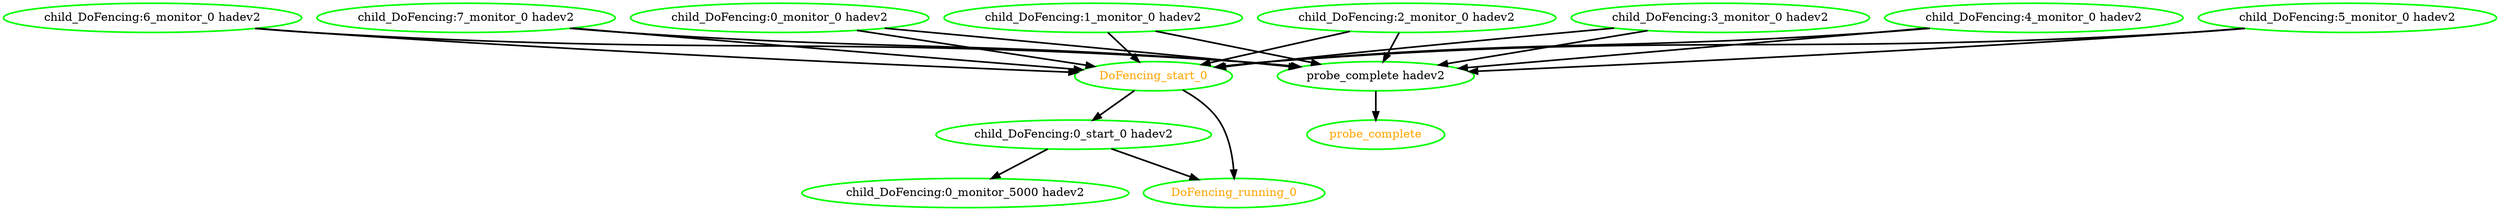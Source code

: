  digraph "g" {
"DoFencing_running_0" [ style=bold color="green" fontcolor="orange" ]
"DoFencing_start_0" -> "DoFencing_running_0" [ style = bold]
"DoFencing_start_0" -> "child_DoFencing:0_start_0 hadev2" [ style = bold]
"DoFencing_start_0" [ style=bold color="green" fontcolor="orange" ]
"child_DoFencing:0_monitor_0 hadev2" -> "DoFencing_start_0" [ style = bold]
"child_DoFencing:0_monitor_0 hadev2" -> "probe_complete hadev2" [ style = bold]
"child_DoFencing:0_monitor_0 hadev2" [ style=bold color="green" fontcolor="black" ]
"child_DoFencing:0_monitor_5000 hadev2" [ style=bold color="green" fontcolor="black" ]
"child_DoFencing:0_start_0 hadev2" -> "DoFencing_running_0" [ style = bold]
"child_DoFencing:0_start_0 hadev2" -> "child_DoFencing:0_monitor_5000 hadev2" [ style = bold]
"child_DoFencing:0_start_0 hadev2" [ style=bold color="green" fontcolor="black" ]
"child_DoFencing:1_monitor_0 hadev2" -> "DoFencing_start_0" [ style = bold]
"child_DoFencing:1_monitor_0 hadev2" -> "probe_complete hadev2" [ style = bold]
"child_DoFencing:1_monitor_0 hadev2" [ style=bold color="green" fontcolor="black" ]
"child_DoFencing:2_monitor_0 hadev2" -> "DoFencing_start_0" [ style = bold]
"child_DoFencing:2_monitor_0 hadev2" -> "probe_complete hadev2" [ style = bold]
"child_DoFencing:2_monitor_0 hadev2" [ style=bold color="green" fontcolor="black" ]
"child_DoFencing:3_monitor_0 hadev2" -> "DoFencing_start_0" [ style = bold]
"child_DoFencing:3_monitor_0 hadev2" -> "probe_complete hadev2" [ style = bold]
"child_DoFencing:3_monitor_0 hadev2" [ style=bold color="green" fontcolor="black" ]
"child_DoFencing:4_monitor_0 hadev2" -> "DoFencing_start_0" [ style = bold]
"child_DoFencing:4_monitor_0 hadev2" -> "probe_complete hadev2" [ style = bold]
"child_DoFencing:4_monitor_0 hadev2" [ style=bold color="green" fontcolor="black" ]
"child_DoFencing:5_monitor_0 hadev2" -> "DoFencing_start_0" [ style = bold]
"child_DoFencing:5_monitor_0 hadev2" -> "probe_complete hadev2" [ style = bold]
"child_DoFencing:5_monitor_0 hadev2" [ style=bold color="green" fontcolor="black" ]
"child_DoFencing:6_monitor_0 hadev2" -> "DoFencing_start_0" [ style = bold]
"child_DoFencing:6_monitor_0 hadev2" -> "probe_complete hadev2" [ style = bold]
"child_DoFencing:6_monitor_0 hadev2" [ style=bold color="green" fontcolor="black" ]
"child_DoFencing:7_monitor_0 hadev2" -> "DoFencing_start_0" [ style = bold]
"child_DoFencing:7_monitor_0 hadev2" -> "probe_complete hadev2" [ style = bold]
"child_DoFencing:7_monitor_0 hadev2" [ style=bold color="green" fontcolor="black" ]
"probe_complete hadev2" -> "probe_complete" [ style = bold]
"probe_complete hadev2" [ style=bold color="green" fontcolor="black" ]
"probe_complete" [ style=bold color="green" fontcolor="orange" ]
}
